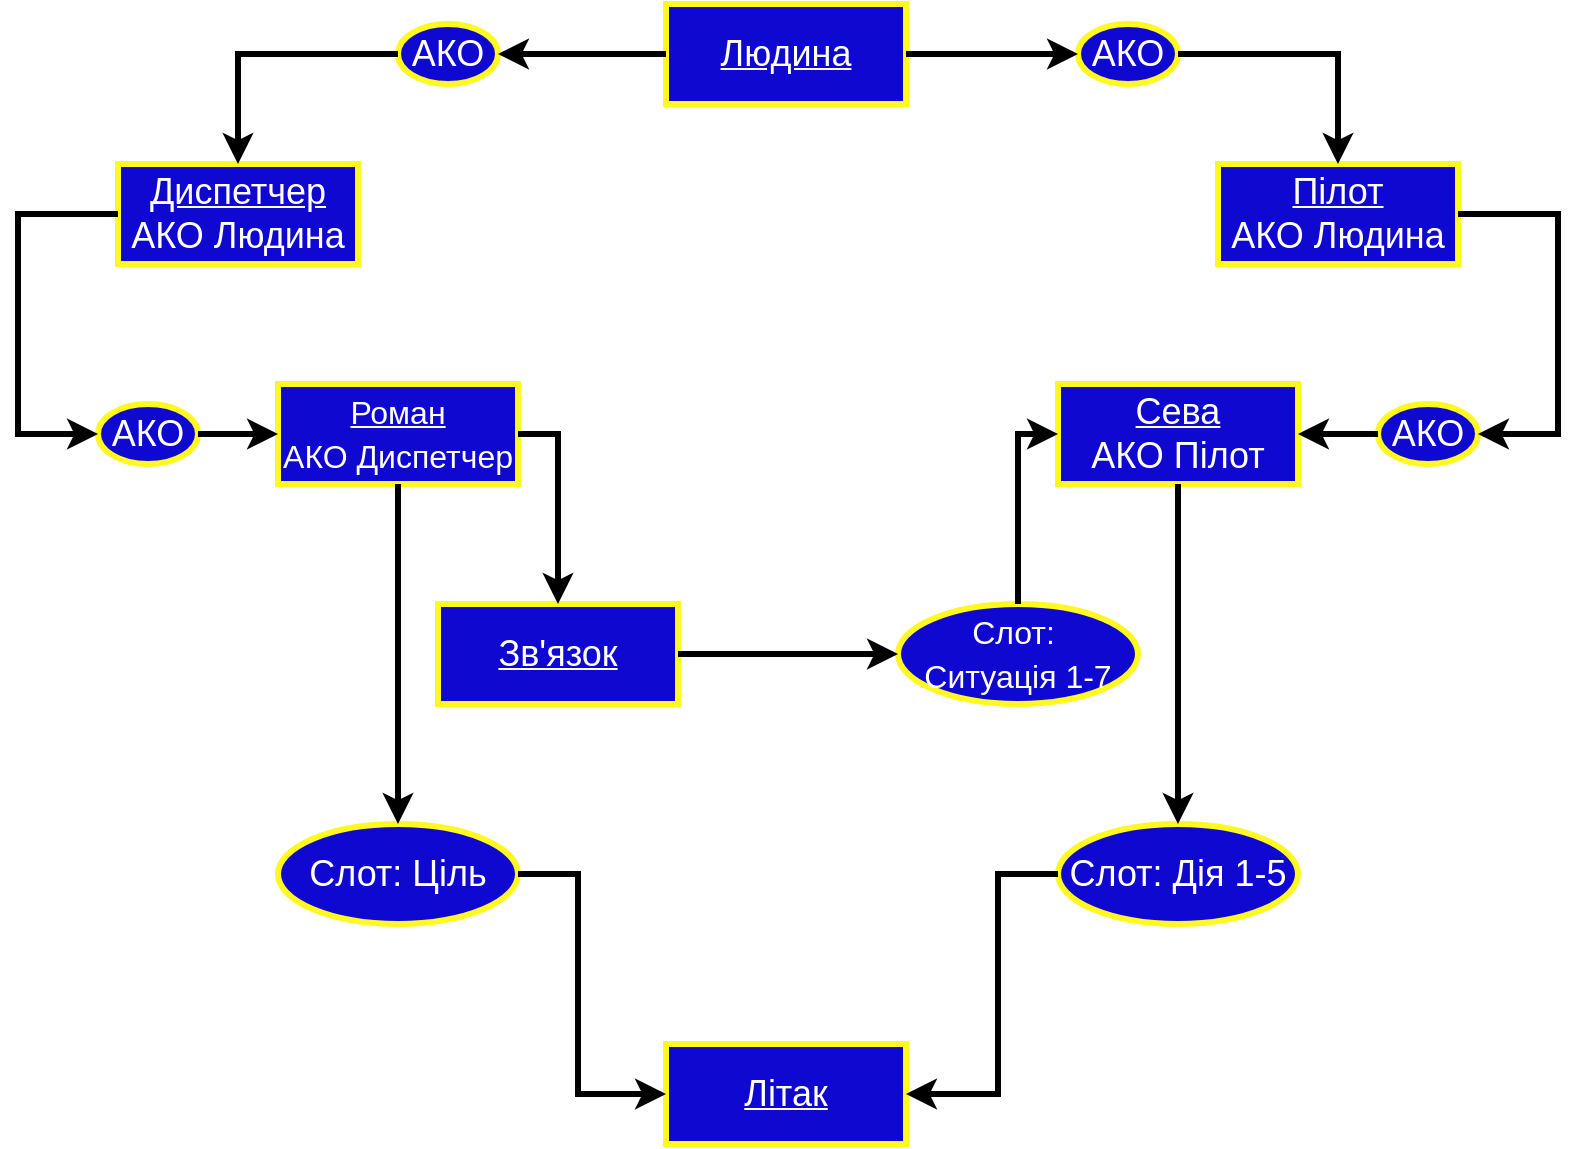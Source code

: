 <mxfile version="14.6.11" type="github">
  <diagram id="ub8qPr2dcFQoWJi7Ndgg" name="Page-1">
    <mxGraphModel dx="1483" dy="781" grid="1" gridSize="10" guides="1" tooltips="1" connect="1" arrows="1" fold="1" page="1" pageScale="1" pageWidth="827" pageHeight="1169" math="0" shadow="0">
      <root>
        <mxCell id="0" />
        <mxCell id="1" parent="0" />
        <mxCell id="U9FE6Egc3qeJSzmO6gT7-1" value="&lt;u&gt;Людина&lt;/u&gt;" style="rounded=0;whiteSpace=wrap;html=1;strokeColor=#FFF821;strokeWidth=3;fillColor=#0F08D0;fontColor=#FFFFFF;fontSize=18;" vertex="1" parent="1">
          <mxGeometry x="354" y="60" width="120" height="50" as="geometry" />
        </mxCell>
        <mxCell id="U9FE6Egc3qeJSzmO6gT7-2" value="АКО" style="ellipse;whiteSpace=wrap;html=1;strokeColor=#FFF821;strokeWidth=3;fillColor=#0F08D0;fontColor=#FFFFFF;fontSize=18;" vertex="1" parent="1">
          <mxGeometry x="220" y="70" width="50" height="30" as="geometry" />
        </mxCell>
        <mxCell id="U9FE6Egc3qeJSzmO6gT7-3" value="&lt;u&gt;Диспетчер&lt;/u&gt;&lt;br&gt;АКО Людина" style="rounded=0;whiteSpace=wrap;html=1;strokeColor=#FFF821;strokeWidth=3;fillColor=#0F08D0;fontColor=#FFFFFF;fontSize=18;" vertex="1" parent="1">
          <mxGeometry x="80" y="140" width="120" height="50" as="geometry" />
        </mxCell>
        <mxCell id="U9FE6Egc3qeJSzmO6gT7-4" value="АКО" style="ellipse;whiteSpace=wrap;html=1;strokeColor=#FFF821;strokeWidth=3;fillColor=#0F08D0;fontColor=#FFFFFF;fontSize=18;" vertex="1" parent="1">
          <mxGeometry x="560" y="70" width="50" height="30" as="geometry" />
        </mxCell>
        <mxCell id="U9FE6Egc3qeJSzmO6gT7-5" value="&lt;u&gt;Пілот&lt;/u&gt;&lt;br&gt;АКО Людина" style="rounded=0;whiteSpace=wrap;html=1;strokeColor=#FFF821;strokeWidth=3;fillColor=#0F08D0;fontColor=#FFFFFF;fontSize=18;" vertex="1" parent="1">
          <mxGeometry x="630" y="140" width="120" height="50" as="geometry" />
        </mxCell>
        <mxCell id="U9FE6Egc3qeJSzmO6gT7-6" value="&lt;u&gt;Літак&lt;/u&gt;" style="rounded=0;whiteSpace=wrap;html=1;strokeColor=#FFF821;strokeWidth=3;fillColor=#0F08D0;fontColor=#FFFFFF;fontSize=18;" vertex="1" parent="1">
          <mxGeometry x="354" y="580" width="120" height="50" as="geometry" />
        </mxCell>
        <mxCell id="U9FE6Egc3qeJSzmO6gT7-7" value="&lt;font style=&quot;font-size: 16px&quot;&gt;&lt;u&gt;Роман&lt;/u&gt;&lt;br&gt;АКО Диспетчер&lt;/font&gt;" style="rounded=0;whiteSpace=wrap;html=1;strokeColor=#FFF821;strokeWidth=3;fillColor=#0F08D0;fontColor=#FFFFFF;fontSize=18;" vertex="1" parent="1">
          <mxGeometry x="160" y="250" width="120" height="50" as="geometry" />
        </mxCell>
        <mxCell id="U9FE6Egc3qeJSzmO6gT7-8" value="&lt;u&gt;Зв&#39;язок&lt;/u&gt;" style="rounded=0;whiteSpace=wrap;html=1;strokeColor=#FFF821;strokeWidth=3;fillColor=#0F08D0;fontColor=#FFFFFF;fontSize=18;" vertex="1" parent="1">
          <mxGeometry x="240" y="360" width="120" height="50" as="geometry" />
        </mxCell>
        <mxCell id="U9FE6Egc3qeJSzmO6gT7-9" value="&lt;u&gt;Сева&lt;/u&gt;&lt;br&gt;АКО Пілот" style="rounded=0;whiteSpace=wrap;html=1;strokeColor=#FFF821;strokeWidth=3;fillColor=#0F08D0;fontColor=#FFFFFF;fontSize=18;" vertex="1" parent="1">
          <mxGeometry x="550" y="250" width="120" height="50" as="geometry" />
        </mxCell>
        <mxCell id="U9FE6Egc3qeJSzmO6gT7-10" value="АКО" style="ellipse;whiteSpace=wrap;html=1;strokeColor=#FFF821;strokeWidth=3;fillColor=#0F08D0;fontColor=#FFFFFF;fontSize=18;" vertex="1" parent="1">
          <mxGeometry x="70" y="260" width="50" height="30" as="geometry" />
        </mxCell>
        <mxCell id="U9FE6Egc3qeJSzmO6gT7-11" value="АКО" style="ellipse;whiteSpace=wrap;html=1;strokeColor=#FFF821;strokeWidth=3;fillColor=#0F08D0;fontColor=#FFFFFF;fontSize=18;" vertex="1" parent="1">
          <mxGeometry x="710" y="260" width="50" height="30" as="geometry" />
        </mxCell>
        <mxCell id="U9FE6Egc3qeJSzmO6gT7-12" value="&lt;font style=&quot;font-size: 16px ; line-height: 120%&quot;&gt;Слот:&amp;nbsp;&lt;br&gt;Ситуація 1-7&lt;/font&gt;" style="ellipse;whiteSpace=wrap;html=1;fontColor=#FFFFFF;strokeColor=#FFF821;strokeWidth=3;fillColor=#0F08D0;fontSize=18;perimeterSpacing=0;" vertex="1" parent="1">
          <mxGeometry x="470" y="360" width="120" height="50" as="geometry" />
        </mxCell>
        <mxCell id="U9FE6Egc3qeJSzmO6gT7-13" value="" style="endArrow=classic;html=1;fontColor=#FFFFFF;strokeWidth=3;exitX=0;exitY=0.5;exitDx=0;exitDy=0;entryX=1;entryY=0.5;entryDx=0;entryDy=0;" edge="1" parent="1" source="U9FE6Egc3qeJSzmO6gT7-1" target="U9FE6Egc3qeJSzmO6gT7-2">
          <mxGeometry width="50" height="50" relative="1" as="geometry">
            <mxPoint x="310" y="290" as="sourcePoint" />
            <mxPoint x="360" y="240" as="targetPoint" />
          </mxGeometry>
        </mxCell>
        <mxCell id="U9FE6Egc3qeJSzmO6gT7-14" value="" style="endArrow=classic;html=1;fontColor=#FFFFFF;strokeWidth=3;exitX=0;exitY=0.5;exitDx=0;exitDy=0;entryX=0.5;entryY=0;entryDx=0;entryDy=0;rounded=0;" edge="1" parent="1" source="U9FE6Egc3qeJSzmO6gT7-2" target="U9FE6Egc3qeJSzmO6gT7-3">
          <mxGeometry width="50" height="50" relative="1" as="geometry">
            <mxPoint x="320" y="300" as="sourcePoint" />
            <mxPoint x="370" y="250" as="targetPoint" />
            <Array as="points">
              <mxPoint x="140" y="85" />
            </Array>
          </mxGeometry>
        </mxCell>
        <mxCell id="U9FE6Egc3qeJSzmO6gT7-15" value="" style="endArrow=classic;html=1;fontColor=#FFFFFF;strokeWidth=3;exitX=0;exitY=0.5;exitDx=0;exitDy=0;entryX=0;entryY=0.5;entryDx=0;entryDy=0;rounded=0;" edge="1" parent="1" source="U9FE6Egc3qeJSzmO6gT7-3" target="U9FE6Egc3qeJSzmO6gT7-10">
          <mxGeometry width="50" height="50" relative="1" as="geometry">
            <mxPoint x="330" y="310" as="sourcePoint" />
            <mxPoint x="380" y="260" as="targetPoint" />
            <Array as="points">
              <mxPoint x="30" y="165" />
              <mxPoint x="30" y="275" />
            </Array>
          </mxGeometry>
        </mxCell>
        <mxCell id="U9FE6Egc3qeJSzmO6gT7-16" value="" style="endArrow=classic;html=1;fontColor=#FFFFFF;strokeWidth=3;rounded=0;exitX=1;exitY=0.5;exitDx=0;exitDy=0;entryX=0;entryY=0.5;entryDx=0;entryDy=0;" edge="1" parent="1" source="U9FE6Egc3qeJSzmO6gT7-10" target="U9FE6Egc3qeJSzmO6gT7-7">
          <mxGeometry width="50" height="50" relative="1" as="geometry">
            <mxPoint x="340" y="320" as="sourcePoint" />
            <mxPoint x="160" y="275" as="targetPoint" />
          </mxGeometry>
        </mxCell>
        <mxCell id="U9FE6Egc3qeJSzmO6gT7-17" value="" style="endArrow=classic;html=1;fontColor=#FFFFFF;strokeWidth=3;rounded=0;exitX=1;exitY=0.5;exitDx=0;exitDy=0;entryX=0.5;entryY=0;entryDx=0;entryDy=0;" edge="1" parent="1" source="U9FE6Egc3qeJSzmO6gT7-7" target="U9FE6Egc3qeJSzmO6gT7-8">
          <mxGeometry width="50" height="50" relative="1" as="geometry">
            <mxPoint x="350" y="330" as="sourcePoint" />
            <mxPoint x="400" y="280" as="targetPoint" />
            <Array as="points">
              <mxPoint x="300" y="275" />
            </Array>
          </mxGeometry>
        </mxCell>
        <mxCell id="U9FE6Egc3qeJSzmO6gT7-18" value="" style="endArrow=classic;html=1;fontColor=#FFFFFF;strokeWidth=3;rounded=0;exitX=1;exitY=0.5;exitDx=0;exitDy=0;entryX=0;entryY=0.5;entryDx=0;entryDy=0;" edge="1" parent="1" source="U9FE6Egc3qeJSzmO6gT7-8" target="U9FE6Egc3qeJSzmO6gT7-12">
          <mxGeometry width="50" height="50" relative="1" as="geometry">
            <mxPoint x="360" y="340" as="sourcePoint" />
            <mxPoint x="410" y="290" as="targetPoint" />
          </mxGeometry>
        </mxCell>
        <mxCell id="U9FE6Egc3qeJSzmO6gT7-19" value="" style="endArrow=classic;html=1;fontColor=#FFFFFF;strokeWidth=3;rounded=0;exitX=0.5;exitY=0;exitDx=0;exitDy=0;entryX=0;entryY=0.5;entryDx=0;entryDy=0;" edge="1" parent="1" source="U9FE6Egc3qeJSzmO6gT7-12" target="U9FE6Egc3qeJSzmO6gT7-9">
          <mxGeometry width="50" height="50" relative="1" as="geometry">
            <mxPoint x="370" y="350" as="sourcePoint" />
            <mxPoint x="420" y="300" as="targetPoint" />
            <Array as="points">
              <mxPoint x="530" y="275" />
            </Array>
          </mxGeometry>
        </mxCell>
        <mxCell id="U9FE6Egc3qeJSzmO6gT7-20" value="" style="endArrow=classic;html=1;fontColor=#FFFFFF;strokeWidth=3;rounded=0;exitX=1;exitY=0.5;exitDx=0;exitDy=0;entryX=0;entryY=0.5;entryDx=0;entryDy=0;" edge="1" parent="1" source="U9FE6Egc3qeJSzmO6gT7-1" target="U9FE6Egc3qeJSzmO6gT7-4">
          <mxGeometry width="50" height="50" relative="1" as="geometry">
            <mxPoint x="380" y="360" as="sourcePoint" />
            <mxPoint x="430" y="310" as="targetPoint" />
          </mxGeometry>
        </mxCell>
        <mxCell id="U9FE6Egc3qeJSzmO6gT7-21" value="" style="endArrow=classic;html=1;fontColor=#FFFFFF;strokeWidth=3;rounded=0;exitX=1;exitY=0.5;exitDx=0;exitDy=0;entryX=0.5;entryY=0;entryDx=0;entryDy=0;" edge="1" parent="1" source="U9FE6Egc3qeJSzmO6gT7-4" target="U9FE6Egc3qeJSzmO6gT7-5">
          <mxGeometry width="50" height="50" relative="1" as="geometry">
            <mxPoint x="390" y="370" as="sourcePoint" />
            <mxPoint x="440" y="320" as="targetPoint" />
            <Array as="points">
              <mxPoint x="690" y="85" />
            </Array>
          </mxGeometry>
        </mxCell>
        <mxCell id="U9FE6Egc3qeJSzmO6gT7-22" value="" style="endArrow=classic;html=1;fontColor=#FFFFFF;strokeWidth=3;rounded=0;exitX=1;exitY=0.5;exitDx=0;exitDy=0;entryX=1;entryY=0.5;entryDx=0;entryDy=0;" edge="1" parent="1" source="U9FE6Egc3qeJSzmO6gT7-5" target="U9FE6Egc3qeJSzmO6gT7-11">
          <mxGeometry width="50" height="50" relative="1" as="geometry">
            <mxPoint x="400" y="380" as="sourcePoint" />
            <mxPoint x="450" y="330" as="targetPoint" />
            <Array as="points">
              <mxPoint x="800" y="165" />
              <mxPoint x="800" y="275" />
            </Array>
          </mxGeometry>
        </mxCell>
        <mxCell id="U9FE6Egc3qeJSzmO6gT7-23" value="" style="endArrow=classic;html=1;fontColor=#FFFFFF;strokeWidth=3;rounded=0;exitX=0;exitY=0.5;exitDx=0;exitDy=0;entryX=1;entryY=0.5;entryDx=0;entryDy=0;" edge="1" parent="1" source="U9FE6Egc3qeJSzmO6gT7-11" target="U9FE6Egc3qeJSzmO6gT7-9">
          <mxGeometry width="50" height="50" relative="1" as="geometry">
            <mxPoint x="410" y="390" as="sourcePoint" />
            <mxPoint x="460" y="340" as="targetPoint" />
          </mxGeometry>
        </mxCell>
        <mxCell id="U9FE6Egc3qeJSzmO6gT7-25" value="Слот: Ціль" style="ellipse;whiteSpace=wrap;html=1;fontColor=#FFFFFF;strokeColor=#FFF821;strokeWidth=3;fillColor=#0F08D0;fontSize=18;" vertex="1" parent="1">
          <mxGeometry x="160" y="470" width="120" height="50" as="geometry" />
        </mxCell>
        <mxCell id="U9FE6Egc3qeJSzmO6gT7-26" value="Слот: Дія 1-5" style="ellipse;whiteSpace=wrap;html=1;fontColor=#FFFFFF;strokeColor=#FFF821;strokeWidth=3;fillColor=#0F08D0;fontSize=18;" vertex="1" parent="1">
          <mxGeometry x="550" y="470" width="120" height="50" as="geometry" />
        </mxCell>
        <mxCell id="U9FE6Egc3qeJSzmO6gT7-27" value="" style="endArrow=classic;html=1;fontColor=#FFFFFF;strokeWidth=3;rounded=0;exitX=0.5;exitY=1;exitDx=0;exitDy=0;entryX=0.5;entryY=0;entryDx=0;entryDy=0;" edge="1" parent="1" source="U9FE6Egc3qeJSzmO6gT7-9" target="U9FE6Egc3qeJSzmO6gT7-26">
          <mxGeometry width="50" height="50" relative="1" as="geometry">
            <mxPoint x="370" y="395" as="sourcePoint" />
            <mxPoint x="480.0" y="395" as="targetPoint" />
          </mxGeometry>
        </mxCell>
        <mxCell id="U9FE6Egc3qeJSzmO6gT7-29" value="" style="endArrow=classic;html=1;fontColor=#FFFFFF;strokeWidth=3;rounded=0;exitX=0.5;exitY=1;exitDx=0;exitDy=0;entryX=0.5;entryY=0;entryDx=0;entryDy=0;" edge="1" parent="1" source="U9FE6Egc3qeJSzmO6gT7-7" target="U9FE6Egc3qeJSzmO6gT7-25">
          <mxGeometry width="50" height="50" relative="1" as="geometry">
            <mxPoint x="380" y="405" as="sourcePoint" />
            <mxPoint x="490.0" y="405" as="targetPoint" />
          </mxGeometry>
        </mxCell>
        <mxCell id="U9FE6Egc3qeJSzmO6gT7-30" value="" style="endArrow=classic;html=1;fontColor=#FFFFFF;strokeWidth=3;rounded=0;exitX=1;exitY=0.5;exitDx=0;exitDy=0;entryX=0;entryY=0.5;entryDx=0;entryDy=0;" edge="1" parent="1" source="U9FE6Egc3qeJSzmO6gT7-25" target="U9FE6Egc3qeJSzmO6gT7-6">
          <mxGeometry width="50" height="50" relative="1" as="geometry">
            <mxPoint x="390" y="415" as="sourcePoint" />
            <mxPoint x="500.0" y="415" as="targetPoint" />
            <Array as="points">
              <mxPoint x="310" y="495" />
              <mxPoint x="310" y="605" />
            </Array>
          </mxGeometry>
        </mxCell>
        <mxCell id="U9FE6Egc3qeJSzmO6gT7-31" value="" style="endArrow=classic;html=1;fontColor=#FFFFFF;strokeWidth=3;rounded=0;exitX=0;exitY=0.5;exitDx=0;exitDy=0;entryX=1;entryY=0.5;entryDx=0;entryDy=0;" edge="1" parent="1" source="U9FE6Egc3qeJSzmO6gT7-26" target="U9FE6Egc3qeJSzmO6gT7-6">
          <mxGeometry width="50" height="50" relative="1" as="geometry">
            <mxPoint x="400" y="425" as="sourcePoint" />
            <mxPoint x="510.0" y="425" as="targetPoint" />
            <Array as="points">
              <mxPoint x="520" y="495" />
              <mxPoint x="520" y="605" />
            </Array>
          </mxGeometry>
        </mxCell>
      </root>
    </mxGraphModel>
  </diagram>
</mxfile>

